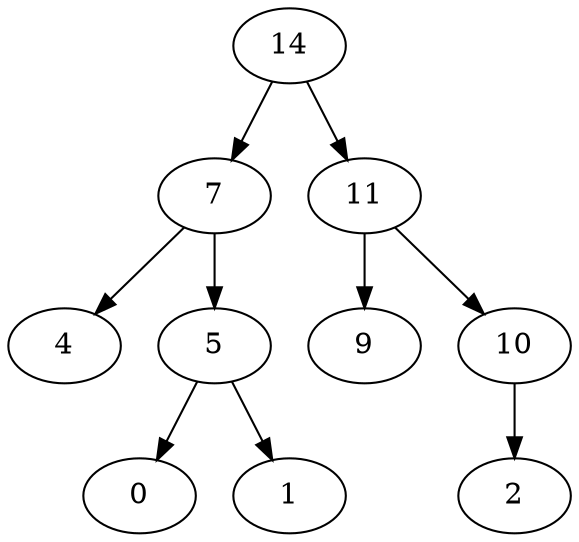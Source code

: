 digraph G {
	14 -> 7;
	14 -> 11;
	7 -> 4;
	7 -> 5;
	5 -> 0;
	5 -> 1;
	11 -> 9;
	11 -> 10;
	10 -> 2;
}
